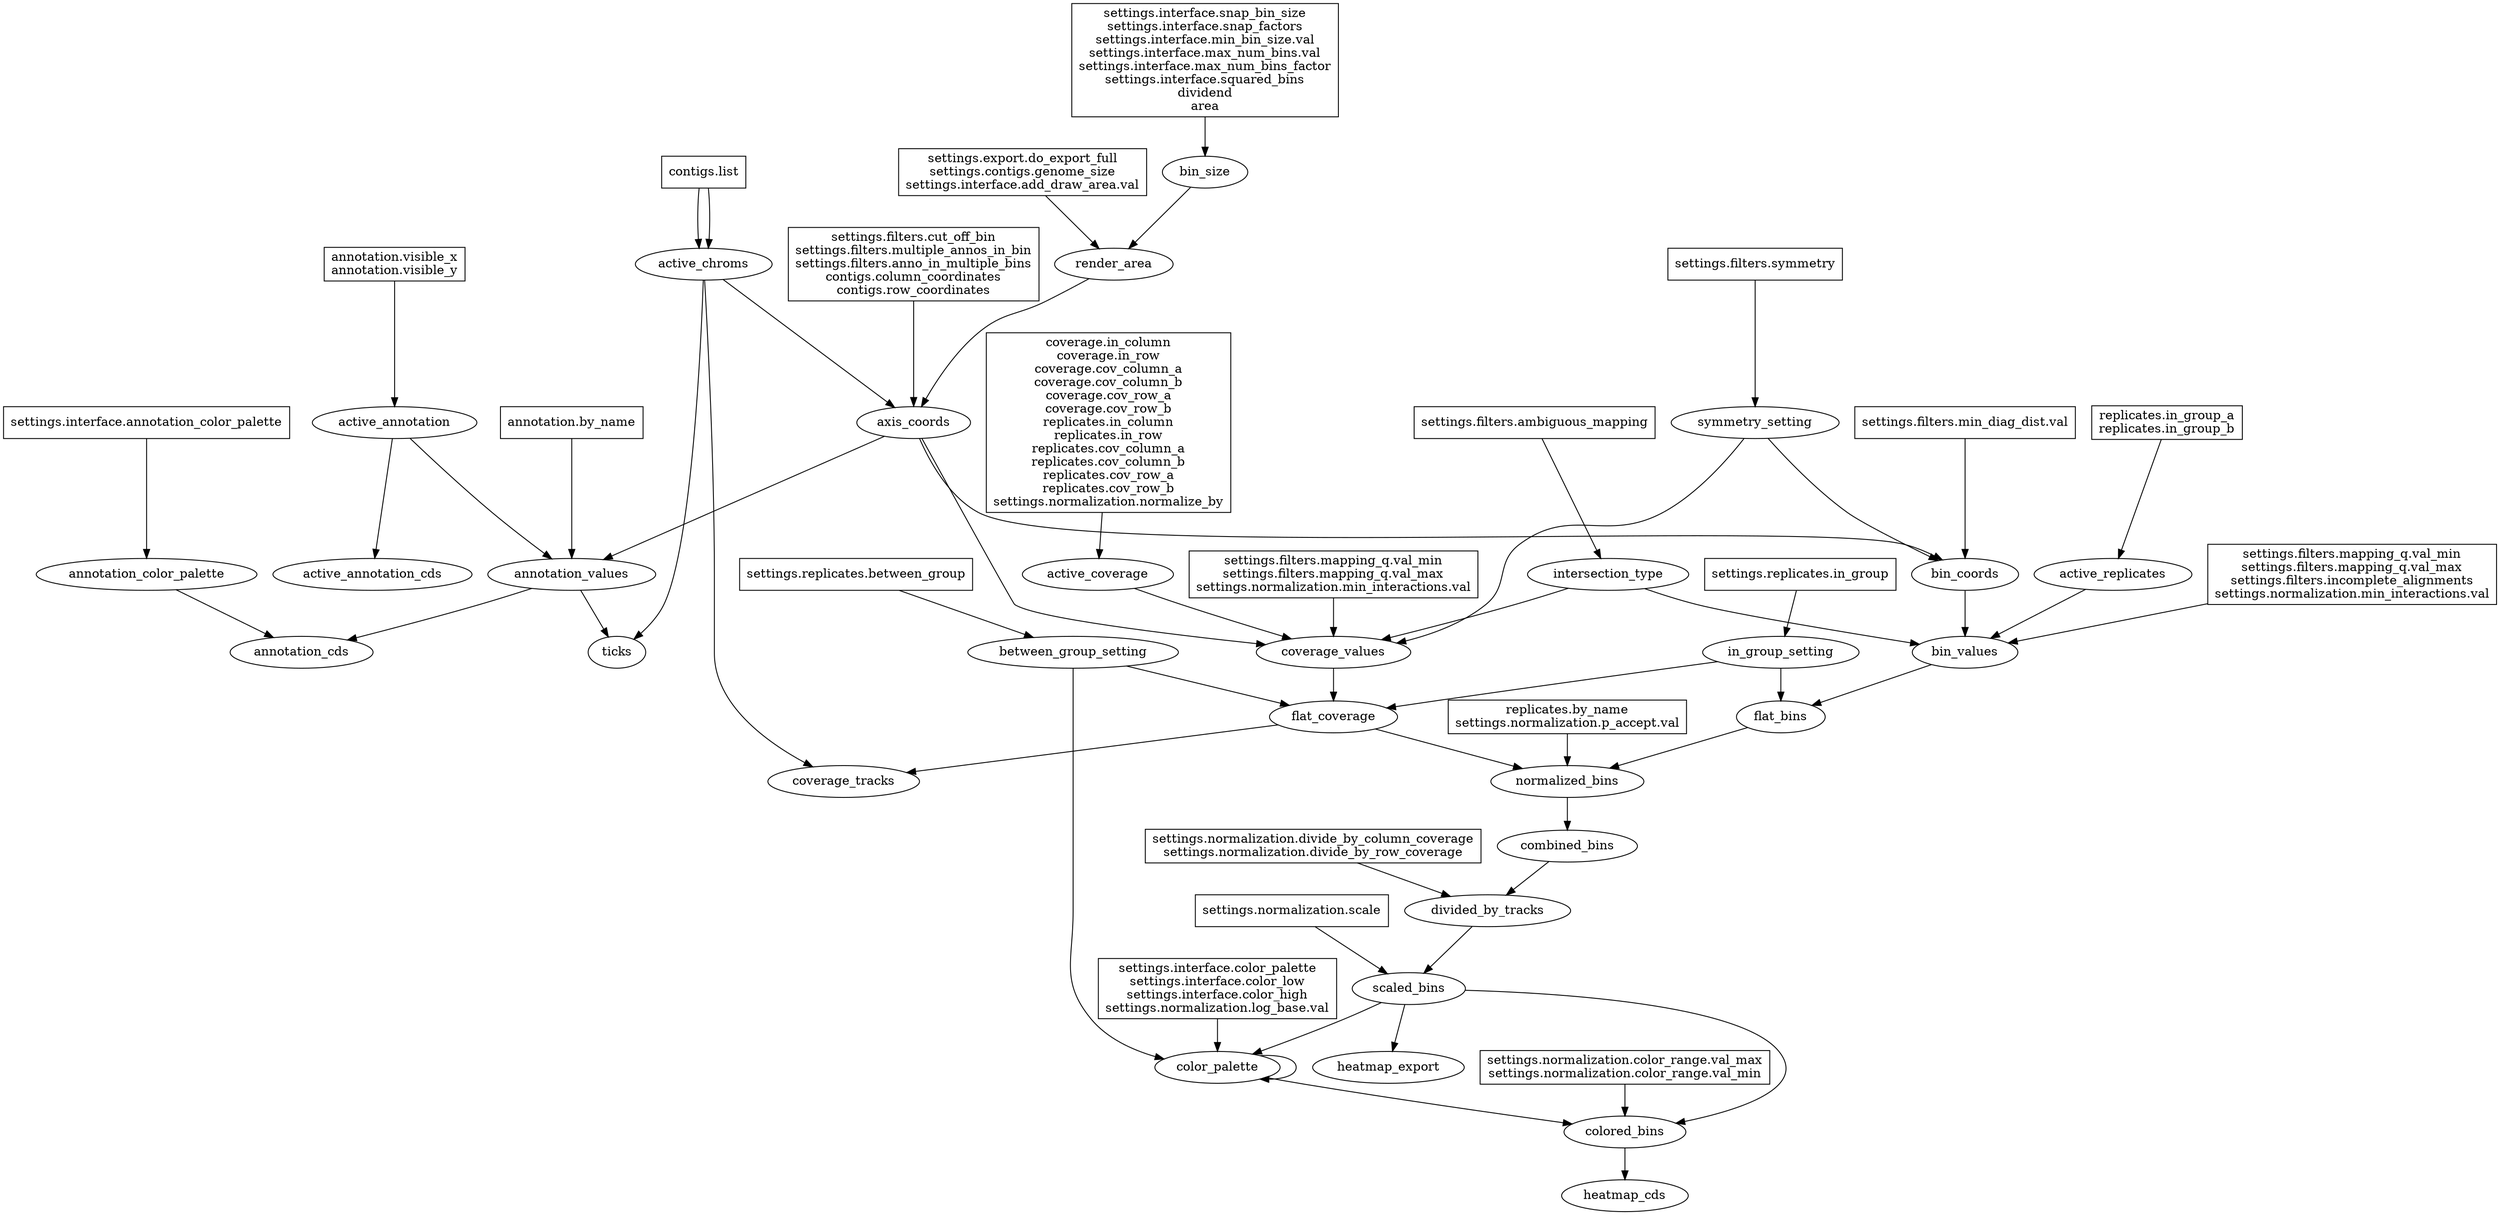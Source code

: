 digraph libContactMappingFlowDiagram {
        bin_size_in [shape=box, label=<settings.interface.snap_bin_size<br/>settings.interface.snap_factors<br/>settings.interface.min_bin_size.val<br/>settings.interface.max_num_bins.val<br/>settings.interface.max_num_bins_factor<br/>settings.interface.squared_bins<br/>dividend<br/>area<br/>>];
        bin_size_in -> bin_size;
        render_area_in [shape=box, label=<settings.export.do_export_full<br/>settings.contigs.genome_size<br/>settings.interface.add_draw_area.val<br/>>];
        render_area_in -> render_area;
        bin_size -> render_area;
        active_chroms_in [shape=box, label=<contigs.displayed_on_x<br/>contigs.displayed_on_y<br/>>];
        active_chroms_in -> active_chroms;
        axis_coords_in [shape=box, label=<settings.filters.cut_off_bin<br/>settings.filters.multiple_annos_in_bin<br/>settings.filters.anno_in_multiple_bins<br/>contigs.column_coordinates<br/>contigs.row_coordinates<br/>>];
        axis_coords_in -> axis_coords;
        active_chroms -> axis_coords;
        render_area -> axis_coords;
        symmetry_setting_in [shape=box, label=<settings.filters.symmetry<br/>>];
        symmetry_setting_in -> symmetry_setting;
        bin_coords_in [shape=box, label=<settings.filters.min_diag_dist.val<br/>>];
        bin_coords_in -> bin_coords;
        axis_coords -> bin_coords;
        symmetry_setting -> bin_coords;
        intersection_type_in [shape=box, label=<settings.filters.ambiguous_mapping<br/>>];
        intersection_type_in -> intersection_type;
        active_replicates_in [shape=box, label=<replicates.in_group_a<br/>replicates.in_group_b<br/>>];
        active_replicates_in -> active_replicates;
        active_coverage_in [shape=box, label=<coverage.in_column<br/>coverage.in_row<br/>coverage.cov_column_a<br/>coverage.cov_column_b<br/>coverage.cov_row_a<br/>coverage.cov_row_b<br/>replicates.in_column<br/>replicates.in_row<br/>replicates.cov_column_a<br/>replicates.cov_column_b<br/>replicates.cov_row_a<br/>replicates.cov_row_b<br/>settings.normalization.normalize_by<br/>>];
        active_coverage_in -> active_coverage;
        coverage_values_in [shape=box, label=<settings.filters.mapping_q.val_min<br/>settings.filters.mapping_q.val_max<br/>settings.normalization.min_interactions.val<br/>>];
        coverage_values_in -> coverage_values;
        active_coverage -> coverage_values;
        axis_coords -> coverage_values;
        intersection_type -> coverage_values;
        symmetry_setting -> coverage_values;
        coverage_values -> flat_coverage;
        between_group_setting -> flat_coverage;
        in_group_setting -> flat_coverage;
        bin_values_in [shape=box, label=<settings.filters.mapping_q.val_min<br/>settings.filters.mapping_q.val_max<br/>settings.filters.incomplete_alignments<br/>settings.normalization.min_interactions.val<br/>>];
        bin_values_in -> bin_values;
        bin_coords -> bin_values;
        active_replicates -> bin_values;
        intersection_type -> bin_values;
        bin_values -> flat_bins;
        in_group_setting -> flat_bins;
        in_group_setting_in [shape=box, label=<settings.replicates.in_group<br/>>];
        in_group_setting_in -> in_group_setting;
        normalized_bins_in [shape=box, label=<replicates.by_name<br/>settings.normalization.p_accept.val<br/>>];
        normalized_bins_in -> normalized_bins;
        flat_bins -> normalized_bins;
        flat_coverage -> normalized_bins;
        color_palette_in [shape=box, label=<settings.interface.color_palette<br/>settings.interface.color_low<br/>settings.interface.color_high<br/>settings.normalization.log_base.val<br/>>];
        color_palette_in -> color_palette;
        between_group_setting -> color_palette;
        between_group_setting_in [shape=box, label=<settings.replicates.between_group<br/>>];
        between_group_setting_in -> between_group_setting;
        normalized_bins -> combined_bins;
        colored_bins_in [shape=box, label=<settings.normalization.color_range.val_max<br/>settings.normalization.color_range.val_min<br/>>];
        colored_bins_in -> colored_bins;
        color_palette -> colored_bins;
        scaled_bins -> colored_bins;
        active_annotation_in [shape=box, label=<annotation.visible_x<br/>annotation.visible_y<br/>>];
        active_annotation_in -> active_annotation;
        annotation_values_in [shape=box, label=<annotation.by_name<br/>>];
        annotation_values_in -> annotation_values;
        active_annotation -> annotation_values;
        axis_coords -> annotation_values;
        annotation_values -> annotation_cds;
        annotation_color_palette -> annotation_cds;
        annotation_color_palette_in [shape=box, label=<settings.interface.annotation_color_palette<br/>>];
        annotation_color_palette_in -> annotation_color_palette;
        active_annotation -> active_annotation_cds;
        colored_bins -> heatmap_cds;
        scaled_bins -> heatmap_export;
        scaled_bins_in [shape=box, label=<settings.normalization.scale<br/>>];
        scaled_bins_in -> scaled_bins;
        divided_by_tracks -> scaled_bins;
        active_chroms -> ticks;
        annotation_values -> ticks;
        flat_coverage -> coverage_tracks;
        active_chroms -> coverage_tracks;
        divided_by_tracks_in [shape=box, label=<settings.normalization.divide_by_column_coverage<br/>settings.normalization.divide_by_row_coverage<br/>>];
        divided_by_tracks_in -> divided_by_tracks;
        combined_bins -> divided_by_tracks;
        scaled_bins -> color_palette;
        color_palette -> color_palette;
        active_chroms_in [shape=box, label=<contigs.list<br/>>];
        active_chroms_in -> active_chroms;
}